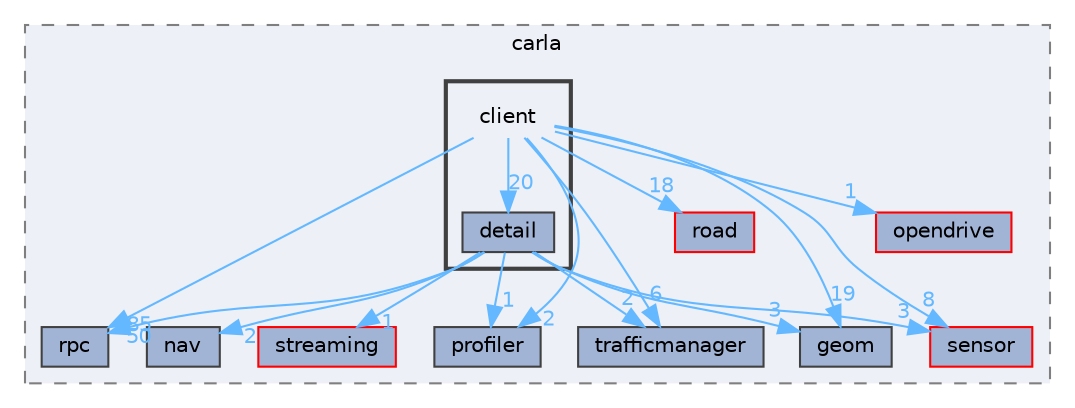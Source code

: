 digraph "client"
{
 // INTERACTIVE_SVG=YES
 // LATEX_PDF_SIZE
  bgcolor="transparent";
  edge [fontname=Helvetica,fontsize=10,labelfontname=Helvetica,labelfontsize=10];
  node [fontname=Helvetica,fontsize=10,shape=box,height=0.2,width=0.4];
  compound=true
  subgraph clusterdir_b14cdd661f9a7048a44f1771cd402401 {
    graph [ bgcolor="#edf0f7", pencolor="grey50", label="carla", fontname=Helvetica,fontsize=10 style="filled,dashed", URL="dir_b14cdd661f9a7048a44f1771cd402401.html",tooltip=""]
  dir_83201f30ace02cdf218980110872f8a7 [label="rpc", fillcolor="#a2b4d6", color="grey25", style="filled", URL="dir_83201f30ace02cdf218980110872f8a7.html",tooltip=""];
  dir_ad0f87b2245230d21b267626b2c7750a [label="nav", fillcolor="#a2b4d6", color="grey25", style="filled", URL="dir_ad0f87b2245230d21b267626b2c7750a.html",tooltip=""];
  dir_6d1a5b6c73cd09063239376f47f02d88 [label="streaming", fillcolor="#a2b4d6", color="red", style="filled", URL="dir_6d1a5b6c73cd09063239376f47f02d88.html",tooltip=""];
  dir_8afc3b5d71d319c27bc8bd38d925daae [label="road", fillcolor="#a2b4d6", color="red", style="filled", URL="dir_8afc3b5d71d319c27bc8bd38d925daae.html",tooltip=""];
  dir_8b032d9d353dba85c86dc5364d785bbe [label="geom", fillcolor="#a2b4d6", color="grey25", style="filled", URL="dir_8b032d9d353dba85c86dc5364d785bbe.html",tooltip=""];
  dir_8b842c0ad24262c95de16c440fd51527 [label="sensor", fillcolor="#a2b4d6", color="red", style="filled", URL="dir_8b842c0ad24262c95de16c440fd51527.html",tooltip=""];
  dir_a02f1db122f1bf0661014bee93740912 [label="opendrive", fillcolor="#a2b4d6", color="red", style="filled", URL="dir_a02f1db122f1bf0661014bee93740912.html",tooltip=""];
  dir_a44fab28cda52915bea048e19f74f82b [label="profiler", fillcolor="#a2b4d6", color="grey25", style="filled", URL="dir_a44fab28cda52915bea048e19f74f82b.html",tooltip=""];
  dir_a8dbe3691941680fc0b6dad001059c22 [label="trafficmanager", fillcolor="#a2b4d6", color="grey25", style="filled", URL="dir_a8dbe3691941680fc0b6dad001059c22.html",tooltip=""];
  subgraph clusterdir_64d7bb605f27024d49af86070bd3f0b6 {
    graph [ bgcolor="#edf0f7", pencolor="grey25", label="", fontname=Helvetica,fontsize=10 style="filled,bold", URL="dir_64d7bb605f27024d49af86070bd3f0b6.html",tooltip=""]
    dir_64d7bb605f27024d49af86070bd3f0b6 [shape=plaintext, label="client"];
  dir_f9a24d883fd04dccdcdb897ae270d193 [label="detail", fillcolor="#a2b4d6", color="grey25", style="filled", URL="dir_f9a24d883fd04dccdcdb897ae270d193.html",tooltip=""];
  }
  }
  dir_64d7bb605f27024d49af86070bd3f0b6->dir_83201f30ace02cdf218980110872f8a7 [headlabel="85", labeldistance=1.5 headhref="dir_000008_000045.html" href="dir_000008_000045.html" color="steelblue1" fontcolor="steelblue1"];
  dir_64d7bb605f27024d49af86070bd3f0b6->dir_8afc3b5d71d319c27bc8bd38d925daae [headlabel="18", labeldistance=1.5 headhref="dir_000008_000043.html" href="dir_000008_000043.html" color="steelblue1" fontcolor="steelblue1"];
  dir_64d7bb605f27024d49af86070bd3f0b6->dir_8b032d9d353dba85c86dc5364d785bbe [headlabel="19", labeldistance=1.5 headhref="dir_000008_000018.html" href="dir_000008_000018.html" color="steelblue1" fontcolor="steelblue1"];
  dir_64d7bb605f27024d49af86070bd3f0b6->dir_8b842c0ad24262c95de16c440fd51527 [headlabel="8", labeldistance=1.5 headhref="dir_000008_000049.html" href="dir_000008_000049.html" color="steelblue1" fontcolor="steelblue1"];
  dir_64d7bb605f27024d49af86070bd3f0b6->dir_a02f1db122f1bf0661014bee93740912 [headlabel="1", labeldistance=1.5 headhref="dir_000008_000034.html" href="dir_000008_000034.html" color="steelblue1" fontcolor="steelblue1"];
  dir_64d7bb605f27024d49af86070bd3f0b6->dir_a44fab28cda52915bea048e19f74f82b [headlabel="2", labeldistance=1.5 headhref="dir_000008_000038.html" href="dir_000008_000038.html" color="steelblue1" fontcolor="steelblue1"];
  dir_64d7bb605f27024d49af86070bd3f0b6->dir_a8dbe3691941680fc0b6dad001059c22 [headlabel="6", labeldistance=1.5 headhref="dir_000008_000063.html" href="dir_000008_000063.html" color="steelblue1" fontcolor="steelblue1"];
  dir_64d7bb605f27024d49af86070bd3f0b6->dir_f9a24d883fd04dccdcdb897ae270d193 [headlabel="20", labeldistance=1.5 headhref="dir_000008_000014.html" href="dir_000008_000014.html" color="steelblue1" fontcolor="steelblue1"];
  dir_f9a24d883fd04dccdcdb897ae270d193->dir_6d1a5b6c73cd09063239376f47f02d88 [headlabel="1", labeldistance=1.5 headhref="dir_000014_000057.html" href="dir_000014_000057.html" color="steelblue1" fontcolor="steelblue1"];
  dir_f9a24d883fd04dccdcdb897ae270d193->dir_83201f30ace02cdf218980110872f8a7 [headlabel="50", labeldistance=1.5 headhref="dir_000014_000045.html" href="dir_000014_000045.html" color="steelblue1" fontcolor="steelblue1"];
  dir_f9a24d883fd04dccdcdb897ae270d193->dir_8b032d9d353dba85c86dc5364d785bbe [headlabel="3", labeldistance=1.5 headhref="dir_000014_000018.html" href="dir_000014_000018.html" color="steelblue1" fontcolor="steelblue1"];
  dir_f9a24d883fd04dccdcdb897ae270d193->dir_8b842c0ad24262c95de16c440fd51527 [headlabel="3", labeldistance=1.5 headhref="dir_000014_000049.html" href="dir_000014_000049.html" color="steelblue1" fontcolor="steelblue1"];
  dir_f9a24d883fd04dccdcdb897ae270d193->dir_a44fab28cda52915bea048e19f74f82b [headlabel="1", labeldistance=1.5 headhref="dir_000014_000038.html" href="dir_000014_000038.html" color="steelblue1" fontcolor="steelblue1"];
  dir_f9a24d883fd04dccdcdb897ae270d193->dir_a8dbe3691941680fc0b6dad001059c22 [headlabel="2", labeldistance=1.5 headhref="dir_000014_000063.html" href="dir_000014_000063.html" color="steelblue1" fontcolor="steelblue1"];
  dir_f9a24d883fd04dccdcdb897ae270d193->dir_ad0f87b2245230d21b267626b2c7750a [headlabel="2", labeldistance=1.5 headhref="dir_000014_000030.html" href="dir_000014_000030.html" color="steelblue1" fontcolor="steelblue1"];
}
